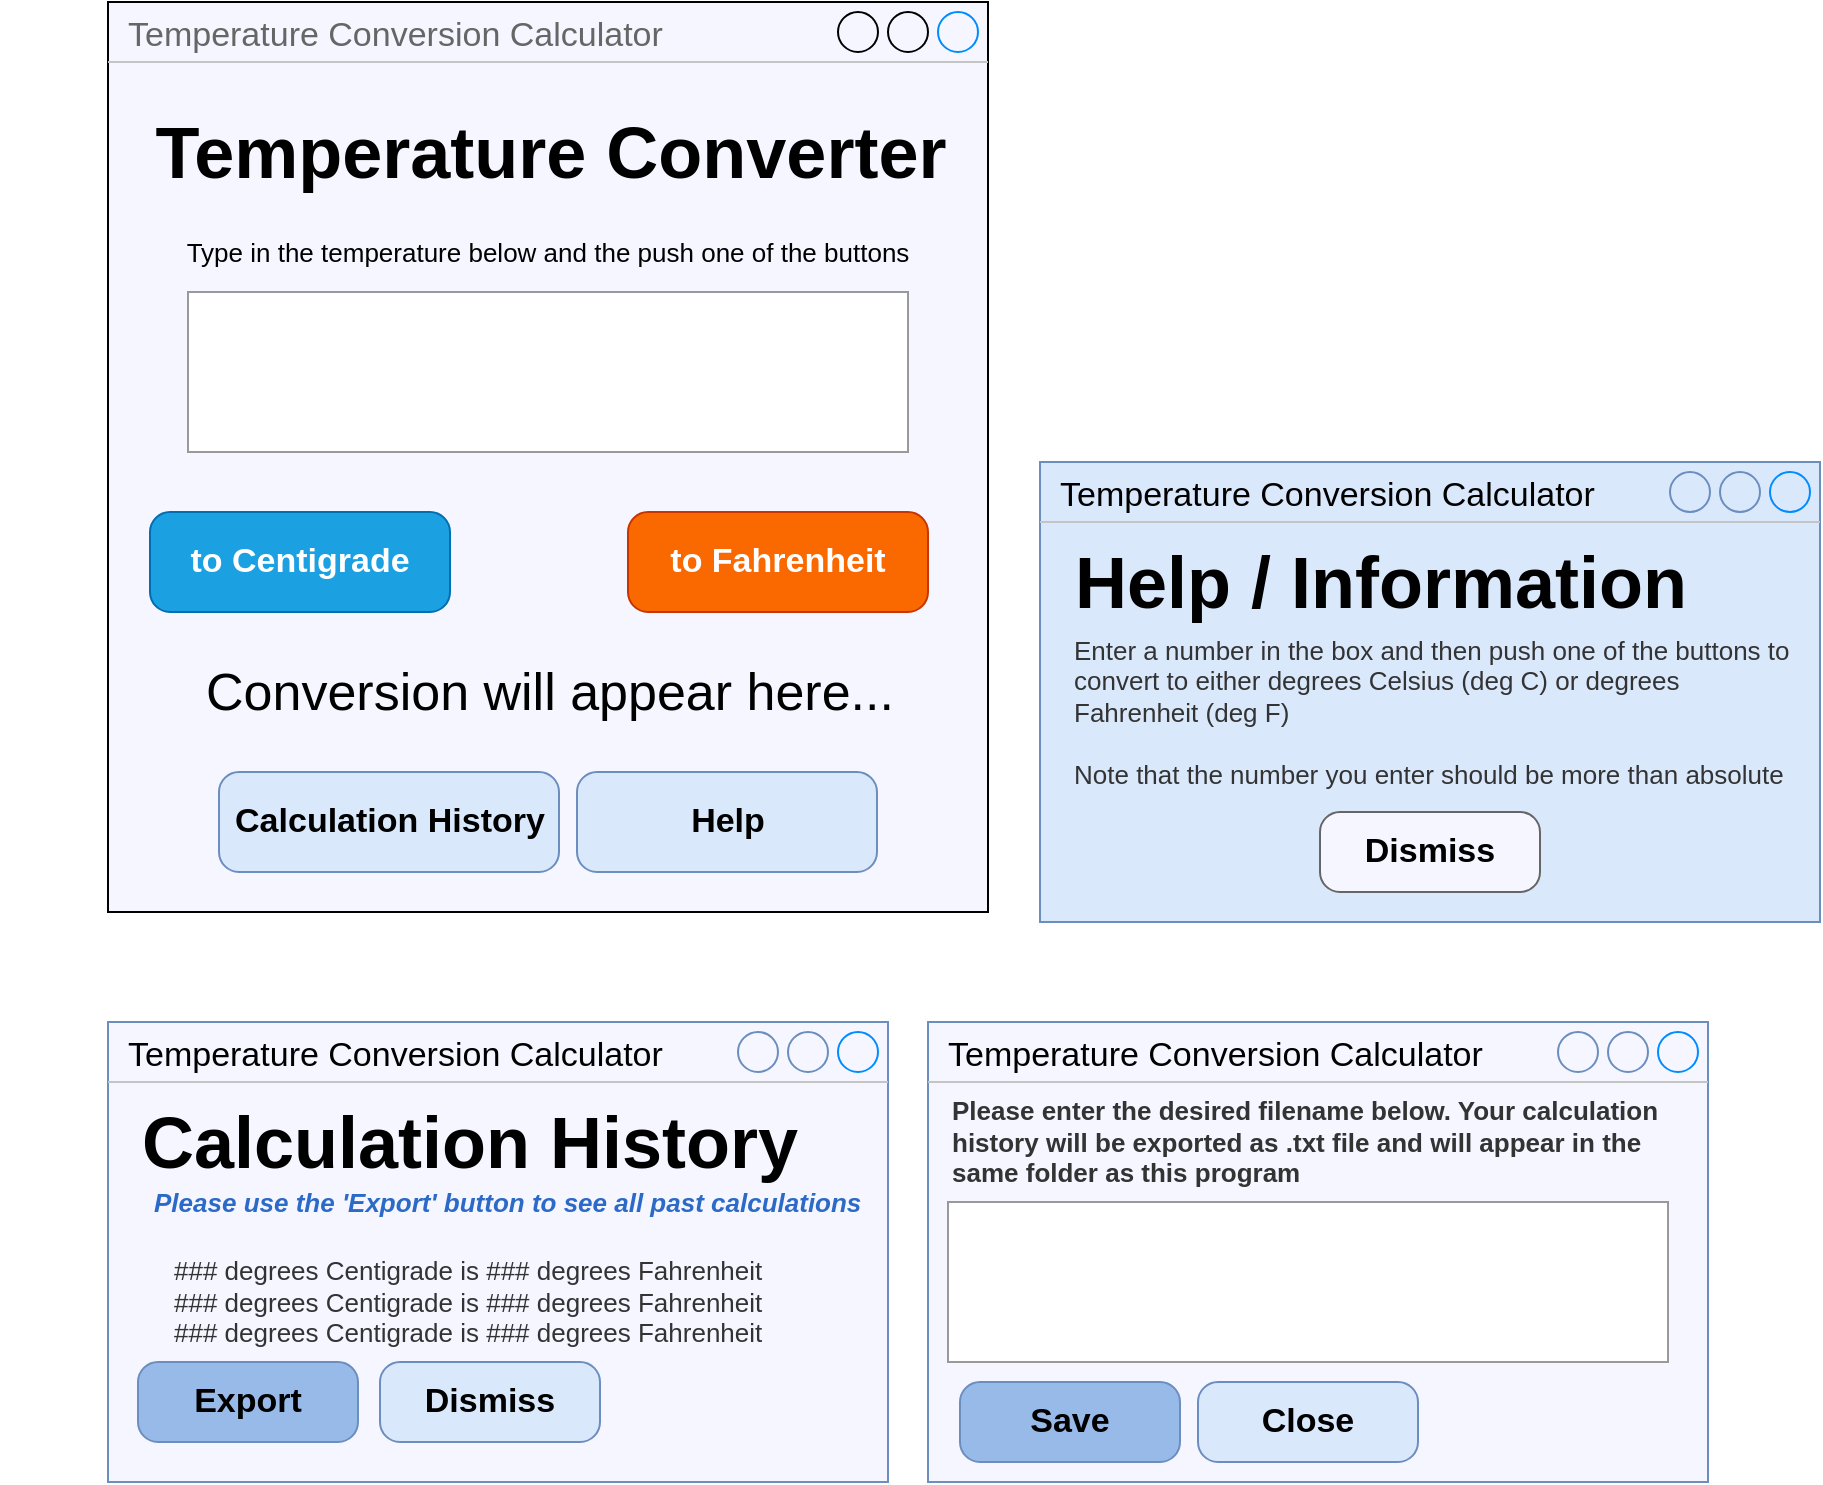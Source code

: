 <mxfile version="14.4.3" type="device"><diagram id="r0c2s4MUiU10nKFFeoqu" name="Page-1"><mxGraphModel dx="1734" dy="948" grid="1" gridSize="10" guides="1" tooltips="1" connect="1" arrows="1" fold="1" page="1" pageScale="1" pageWidth="850" pageHeight="1100" math="0" shadow="0"><root><mxCell id="0"/><mxCell id="1" parent="0"/><mxCell id="IkI6Sbq4Bh_p5HGuXMU_-1" value="Temperature Conversion Calculator" style="strokeWidth=1;shadow=0;dashed=0;align=center;html=1;shape=mxgraph.mockup.containers.window;align=left;verticalAlign=top;spacingLeft=8;strokeColor2=#008cff;strokeColor3=#c4c4c4;fontColor=#666666;mainText=;fontSize=17;labelBackgroundColor=none;fillColor=#F5F6FF;" parent="1" vertex="1"><mxGeometry x="-696" y="220" width="440" height="455" as="geometry"/></mxCell><mxCell id="IkI6Sbq4Bh_p5HGuXMU_-3" value="Type in the temperature below and the push one of the buttons" style="text;html=1;strokeColor=none;fillColor=none;align=center;verticalAlign=middle;whiteSpace=wrap;rounded=0;fontSize=13;" parent="1" vertex="1"><mxGeometry x="-666" y="335" width="380" height="20" as="geometry"/></mxCell><mxCell id="IkI6Sbq4Bh_p5HGuXMU_-4" value="Temperature Converter" style="text;strokeColor=none;fillColor=none;html=1;fontSize=36;fontStyle=1;verticalAlign=middle;align=center;" parent="1" vertex="1"><mxGeometry x="-525" y="275" width="100" height="40" as="geometry"/></mxCell><mxCell id="IkI6Sbq4Bh_p5HGuXMU_-6" value="" style="strokeWidth=1;shadow=0;dashed=0;align=center;html=1;shape=mxgraph.mockup.forms.pwField;strokeColor=#999999;mainText=;align=left;fontColor=#666666;fontSize=17;spacingLeft=3;" parent="1" vertex="1"><mxGeometry x="-656" y="365" width="360" height="80" as="geometry"/></mxCell><mxCell id="IkI6Sbq4Bh_p5HGuXMU_-7" value="to Centigrade" style="strokeWidth=1;shadow=0;dashed=0;align=center;html=1;shape=mxgraph.mockup.buttons.button;strokeColor=#006EAF;mainText=;buttonStyle=round;fontSize=17;fontStyle=1;fillColor=#1ba1e2;whiteSpace=wrap;fontColor=#ffffff;" parent="1" vertex="1"><mxGeometry x="-675" y="475" width="150" height="50" as="geometry"/></mxCell><mxCell id="IkI6Sbq4Bh_p5HGuXMU_-8" value="to Fahrenheit" style="strokeWidth=1;shadow=0;dashed=0;align=center;html=1;shape=mxgraph.mockup.buttons.button;strokeColor=#C73500;mainText=;buttonStyle=round;fontSize=17;fontStyle=1;fillColor=#fa6800;whiteSpace=wrap;fontColor=#ffffff;" parent="1" vertex="1"><mxGeometry x="-436" y="475" width="150" height="50" as="geometry"/></mxCell><mxCell id="IkI6Sbq4Bh_p5HGuXMU_-9" value="Conversion will appear here..." style="text;html=1;strokeColor=none;fillColor=none;align=center;verticalAlign=middle;whiteSpace=wrap;rounded=0;fontSize=26;" parent="1" vertex="1"><mxGeometry x="-750" y="555" width="550" height="20" as="geometry"/></mxCell><mxCell id="IkI6Sbq4Bh_p5HGuXMU_-10" value="Calculation History" style="strokeWidth=1;shadow=0;dashed=0;align=center;html=1;shape=mxgraph.mockup.buttons.button;strokeColor=#6c8ebf;mainText=;buttonStyle=round;fontSize=17;fontStyle=1;whiteSpace=wrap;fillColor=#dae8fc;" parent="1" vertex="1"><mxGeometry x="-640.5" y="605" width="170" height="50" as="geometry"/></mxCell><mxCell id="IkI6Sbq4Bh_p5HGuXMU_-11" value="Help" style="strokeWidth=1;shadow=0;dashed=0;align=center;html=1;shape=mxgraph.mockup.buttons.button;strokeColor=#6c8ebf;mainText=;buttonStyle=round;fontSize=17;fontStyle=1;whiteSpace=wrap;fillColor=#dae8fc;" parent="1" vertex="1"><mxGeometry x="-461.5" y="605" width="150" height="50" as="geometry"/></mxCell><mxCell id="IkI6Sbq4Bh_p5HGuXMU_-12" value="Temperature Conversion Calculator" style="strokeWidth=1;shadow=0;dashed=0;align=center;html=1;shape=mxgraph.mockup.containers.window;align=left;verticalAlign=top;spacingLeft=8;strokeColor2=#008cff;strokeColor3=#c4c4c4;mainText=;fontSize=17;labelBackgroundColor=none;fillColor=#dae8fc;strokeColor=#6c8ebf;" parent="1" vertex="1"><mxGeometry x="-230" y="450" width="390" height="230" as="geometry"/></mxCell><mxCell id="IkI6Sbq4Bh_p5HGuXMU_-13" value="Help / Information" style="text;strokeColor=none;fillColor=none;html=1;fontSize=36;fontStyle=1;verticalAlign=middle;align=center;" parent="1" vertex="1"><mxGeometry x="-110" y="490" width="100" height="40" as="geometry"/></mxCell><mxCell id="IkI6Sbq4Bh_p5HGuXMU_-14" value="Enter a number in the box and then push one of the buttons to convert to either degrees Celsius (deg C) or degrees Fahrenheit (deg F)&lt;br style=&quot;font-size: 13px;&quot;&gt;&lt;br style=&quot;font-size: 13px;&quot;&gt;Note that the number you enter should be more than absolute" style="text;html=1;strokeColor=none;fillColor=none;align=left;verticalAlign=middle;whiteSpace=wrap;rounded=0;fontSize=13;fontColor=#333333;" parent="1" vertex="1"><mxGeometry x="-215" y="565" width="360" height="20" as="geometry"/></mxCell><mxCell id="IkI6Sbq4Bh_p5HGuXMU_-16" value="Dismiss" style="strokeWidth=1;shadow=0;dashed=0;align=center;html=1;shape=mxgraph.mockup.buttons.button;strokeColor=#666666;mainText=;buttonStyle=round;fontSize=17;fontStyle=1;whiteSpace=wrap;fillColor=#F5F6FF;" parent="1" vertex="1"><mxGeometry x="-90" y="625" width="110" height="40" as="geometry"/></mxCell><mxCell id="cRWlSy4Fw0mNhghtjAx_-1" value="Temperature Conversion Calculator" style="strokeWidth=1;shadow=0;dashed=0;align=center;html=1;shape=mxgraph.mockup.containers.window;align=left;verticalAlign=top;spacingLeft=8;strokeColor2=#008cff;strokeColor3=#c4c4c4;mainText=;fontSize=17;labelBackgroundColor=none;strokeColor=#6c8ebf;fillColor=#F5F6FF;" parent="1" vertex="1"><mxGeometry x="-696" y="730" width="390" height="230" as="geometry"/></mxCell><mxCell id="cRWlSy4Fw0mNhghtjAx_-2" value="Calculation History" style="text;strokeColor=none;fillColor=none;html=1;fontSize=36;fontStyle=1;verticalAlign=middle;align=left;" parent="1" vertex="1"><mxGeometry x="-681" y="770" width="100" height="40" as="geometry"/></mxCell><mxCell id="cRWlSy4Fw0mNhghtjAx_-4" value="Dismiss" style="strokeWidth=1;shadow=0;dashed=0;align=center;html=1;shape=mxgraph.mockup.buttons.button;strokeColor=#6c8ebf;mainText=;buttonStyle=round;fontSize=17;fontStyle=1;whiteSpace=wrap;fillColor=#dae8fc;" parent="1" vertex="1"><mxGeometry x="-560" y="900" width="110" height="40" as="geometry"/></mxCell><mxCell id="cRWlSy4Fw0mNhghtjAx_-5" value="Export" style="strokeWidth=1;shadow=0;dashed=0;align=center;html=1;shape=mxgraph.mockup.buttons.button;strokeColor=#6c8ebf;mainText=;buttonStyle=round;fontSize=17;fontStyle=1;whiteSpace=wrap;fillColor=#97BAE8;" parent="1" vertex="1"><mxGeometry x="-681" y="900" width="110" height="40" as="geometry"/></mxCell><mxCell id="cRWlSy4Fw0mNhghtjAx_-6" value="Please use the 'Export' button to see all past calculations" style="text;html=1;strokeColor=none;fillColor=none;align=left;verticalAlign=middle;whiteSpace=wrap;rounded=0;fontSize=13;fontStyle=3;fontColor=#2C6AC7;" parent="1" vertex="1"><mxGeometry x="-675" y="810" width="360" height="20" as="geometry"/></mxCell><mxCell id="cRWlSy4Fw0mNhghtjAx_-7" value="Temperature Conversion Calculator" style="strokeWidth=1;shadow=0;dashed=0;align=center;html=1;shape=mxgraph.mockup.containers.window;align=left;verticalAlign=top;spacingLeft=8;strokeColor2=#008cff;strokeColor3=#c4c4c4;mainText=;fontSize=17;labelBackgroundColor=none;strokeColor=#6c8ebf;fillColor=#F5F6FF;" parent="1" vertex="1"><mxGeometry x="-286" y="730" width="390" height="230" as="geometry"/></mxCell><mxCell id="cRWlSy4Fw0mNhghtjAx_-9" value="" style="strokeWidth=1;shadow=0;dashed=0;align=center;html=1;shape=mxgraph.mockup.forms.pwField;strokeColor=#999999;mainText=;align=left;fontColor=#666666;fontSize=17;spacingLeft=3;" parent="1" vertex="1"><mxGeometry x="-276" y="820" width="360" height="80" as="geometry"/></mxCell><mxCell id="cRWlSy4Fw0mNhghtjAx_-10" value="### degrees Centigrade is ### degrees Fahrenheit&lt;br&gt;### degrees Centigrade is ### degrees Fahrenheit&lt;br&gt;### degrees Centigrade is ### degrees Fahrenheit" style="text;html=1;strokeColor=none;fillColor=none;align=left;verticalAlign=middle;whiteSpace=wrap;rounded=0;fontSize=13;fontColor=#333333;" parent="1" vertex="1"><mxGeometry x="-665" y="860" width="360" height="20" as="geometry"/></mxCell><mxCell id="cRWlSy4Fw0mNhghtjAx_-3" value="Please enter the desired filename below. Your calculation history will be exported as .txt file and will appear in the same folder as this program" style="text;html=1;strokeColor=none;fillColor=none;align=left;verticalAlign=middle;whiteSpace=wrap;rounded=0;fontSize=13;fontColor=#333333;fontStyle=1" parent="1" vertex="1"><mxGeometry x="-276" y="780" width="360" height="20" as="geometry"/></mxCell><mxCell id="cRWlSy4Fw0mNhghtjAx_-11" value="Save" style="strokeWidth=1;shadow=0;dashed=0;align=center;html=1;shape=mxgraph.mockup.buttons.button;strokeColor=#6c8ebf;mainText=;buttonStyle=round;fontSize=17;fontStyle=1;whiteSpace=wrap;fillColor=#97BAE8;" parent="1" vertex="1"><mxGeometry x="-270" y="910" width="110" height="40" as="geometry"/></mxCell><mxCell id="cRWlSy4Fw0mNhghtjAx_-12" value="Close" style="strokeWidth=1;shadow=0;dashed=0;align=center;html=1;shape=mxgraph.mockup.buttons.button;strokeColor=#6c8ebf;mainText=;buttonStyle=round;fontSize=17;fontStyle=1;whiteSpace=wrap;fillColor=#dae8fc;" parent="1" vertex="1"><mxGeometry x="-151" y="910" width="110" height="40" as="geometry"/></mxCell></root></mxGraphModel></diagram></mxfile>